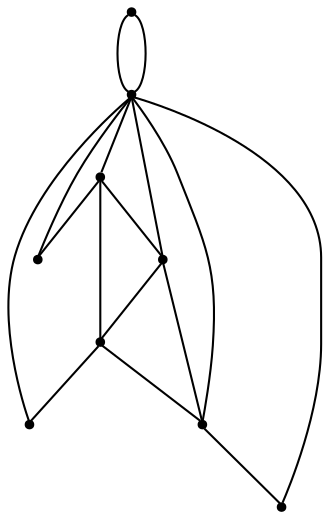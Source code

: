 graph {
  node [shape=point,comment="{\"directed\":false,\"doi\":\"10.1007/978-3-642-00219-9_11\",\"figure\":\"4\"}"]

  v0 [pos="1454.1437877566314,661.1987021706323"]
  v1 [pos="1454.1437877566314,1194.725974897905"]
  v2 [pos="1053.8461769636287,1061.3441567160867"]
  v3 [pos="920.4136188240939,661.1987021706323"]
  v4 [pos="920.4136188240938,1194.725974897905"]
  v5 [pos="1053.8461769636287,794.5805203524503"]
  v6 [pos="1187.2786714775616,927.9623385342686"]
  v7 [pos="1320.7112296170965,1061.3441567160867"]
  v8 [pos="1320.7112296170965,794.5805203524503"]

  v4 -- v2 [id="-2",pos="920.4136188240938,1194.725974897905 1053.8461769636287,1061.3441567160867 1053.8461769636287,1061.3441567160867 1053.8461769636287,1061.3441567160867"]
  v2 -- v6 [id="-3",pos="1053.8461769636287,1061.3441567160867 1187.2786714775616,927.9623385342686 1187.2786714775616,927.9623385342686 1187.2786714775616,927.9623385342686"]
  v6 -- v8 [id="-4",pos="1187.2786714775616,927.9623385342686 1320.7112296170965,794.5805203524503 1320.7112296170965,794.5805203524503 1320.7112296170965,794.5805203524503"]
  v8 -- v0 [id="-5",pos="1320.7112296170965,794.5805203524503 1454.1437877566314,661.1987021706323 1454.1437877566314,661.1987021706323 1454.1437877566314,661.1987021706323"]
  v4 -- v2 [id="-7",pos="920.4136188240938,1194.725974897905 937.0926885915356,1189.169755970348 937.0926885915356,1189.169755970348 937.0926885915356,1189.169755970348 953.7717583589775,1183.6094665527344 987.1298978938612,1172.4970286976209 1009.3672366120094,1150.26401200728 1031.6087746198787,1128.0350658069958 1042.725376146893,1094.6896112615414 1048.2878443873205,1078.016883988814 1050.024823317417,1072.8066567160868 1050.676190416203,1070.852821488814 1053.8461769636287,1061.3441567160867"]
  v2 -- v0 [id="-8",pos="1053.8461769636287,1061.3441567160867 1064.9669141547624,1039.1152105158026 1064.9669141547624,1039.1152105158026 1064.9669141547624,1039.1152105158026 1076.0835156817768,1016.8821938254617 1098.325117315248,972.4243014248935 1134.4602598678234,941.854921098189 1170.59960171012,911.2896112615413 1220.6368110124454,894.616883988814 1262.33448543105,869.6077930797231 1304.0321598496548,844.5987021706322 1337.3902993845384,811.2532476251777 1367.9672366120094,775.1276483709164 1398.5483731292013,739.0061196067118 1426.3439807980558,700.1003756436435 1440.246047547806,680.6515741521664 1454.1437877566314,661.1987021706323 1454.1437877566314,661.1987021706323 1454.1437877566314,661.1987021706323"]
  v2 -- v7 [id="-9",pos="1053.8461769636287,1061.3441567160867 1320.7112296170965,1061.3441567160867 1320.7112296170965,1061.3441567160867 1320.7112296170965,1061.3441567160867"]
  v5 -- v3 [id="-10",pos="1053.8461769636287,794.5805203524503 920.4136188240939,661.1987021706323 920.4136188240939,661.1987021706323 920.4136188240939,661.1987021706323"]
  v7 -- v8 [id="-12",pos="1320.7112296170965,1061.3441567160867 1320.7112296170965,794.5805203524503 1320.7112296170965,794.5805203524503 1320.7112296170965,794.5805203524503"]
  v7 -- v1 [id="-13",pos="1320.7112296170965,1061.3441567160867 1454.1437877566314,1194.725974897905 1454.1437877566314,1194.725974897905 1454.1437877566314,1194.725974897905"]
  v8 -- v5 [id="-14",pos="1320.7112296170965,794.5805203524503 1053.8461769636287,794.5805203524503 1053.8461769636287,794.5805203524503 1053.8461769636287,794.5805203524503"]
  v5 -- v2 [id="-16",pos="1053.8461769636287,794.5805203524503 1053.8461769636287,1061.3441567160867 1053.8461769636287,1061.3441567160867 1053.8461769636287,1061.3441567160867"]
  v1 -- v2 [id="-17",pos="1454.1437877566314,1194.725974897905 1445.8042528729106,1183.6094665527344 1445.8042528729106,1183.6094665527344 1445.8042528729106,1183.6094665527344 1437.4647179891897,1172.4970286976209 1420.7856482217478,1150.26401200728 1379.087973803143,1122.478846879439 1337.3902993845384,1094.6896112615414 1270.674020314771,1061.3441567160867 1212.2972761287244,1050.2276483709163 1153.920531942678,1039.1152105158026 1103.8833226403524,1050.2276483709163 1078.8647179891896,1055.78793778853 1053.8461769636287,1061.3441567160867 1078.8647179891896,1055.78793778853 1078.8647179891896,1055.78793778853 1053.8461769636287,1061.3441567160867 1053.8461769636287,1061.3441567160867 1053.8461769636287,1061.3441567160867"]
  v3 -- v2 [id="-20",pos="920.4136188240939,661.1987021706323 925.9718877748,677.8714294433596 931.5343560152276,694.5441567160867 948.2134257826693,719.5532476251776 964.8924955501112,744.5623385342685 992.6881668445675,777.9077930797232 1006.5901699687158,805.6970286976209 1020.488037428745,833.4821938254618 1020.488037428745,855.7152105158027 1020.488037428745,891.8367392800072 1020.488037428745,927.9623385342686 1020.488037428745,977.9805203524504 1026.0463063794512,1008.5458301890981 1031.6087746198787,1039.1152105158026 1042.725376146893,1050.2276483709163 1053.8461769636287,1061.3441567160867"]
  v7 -- v6 [id="-26",pos="1320.7112296170965,1061.3441567160867 1187.2786714775616,927.9623385342686 1187.2786714775616,927.9623385342686 1187.2786714775616,927.9623385342686"]
  v6 -- v5 [id="-33",pos="1187.2786714775616,927.9623385342686 1053.8461769636287,794.5805203524503 1053.8461769636287,794.5805203524503 1053.8461769636287,794.5805203524503"]
}